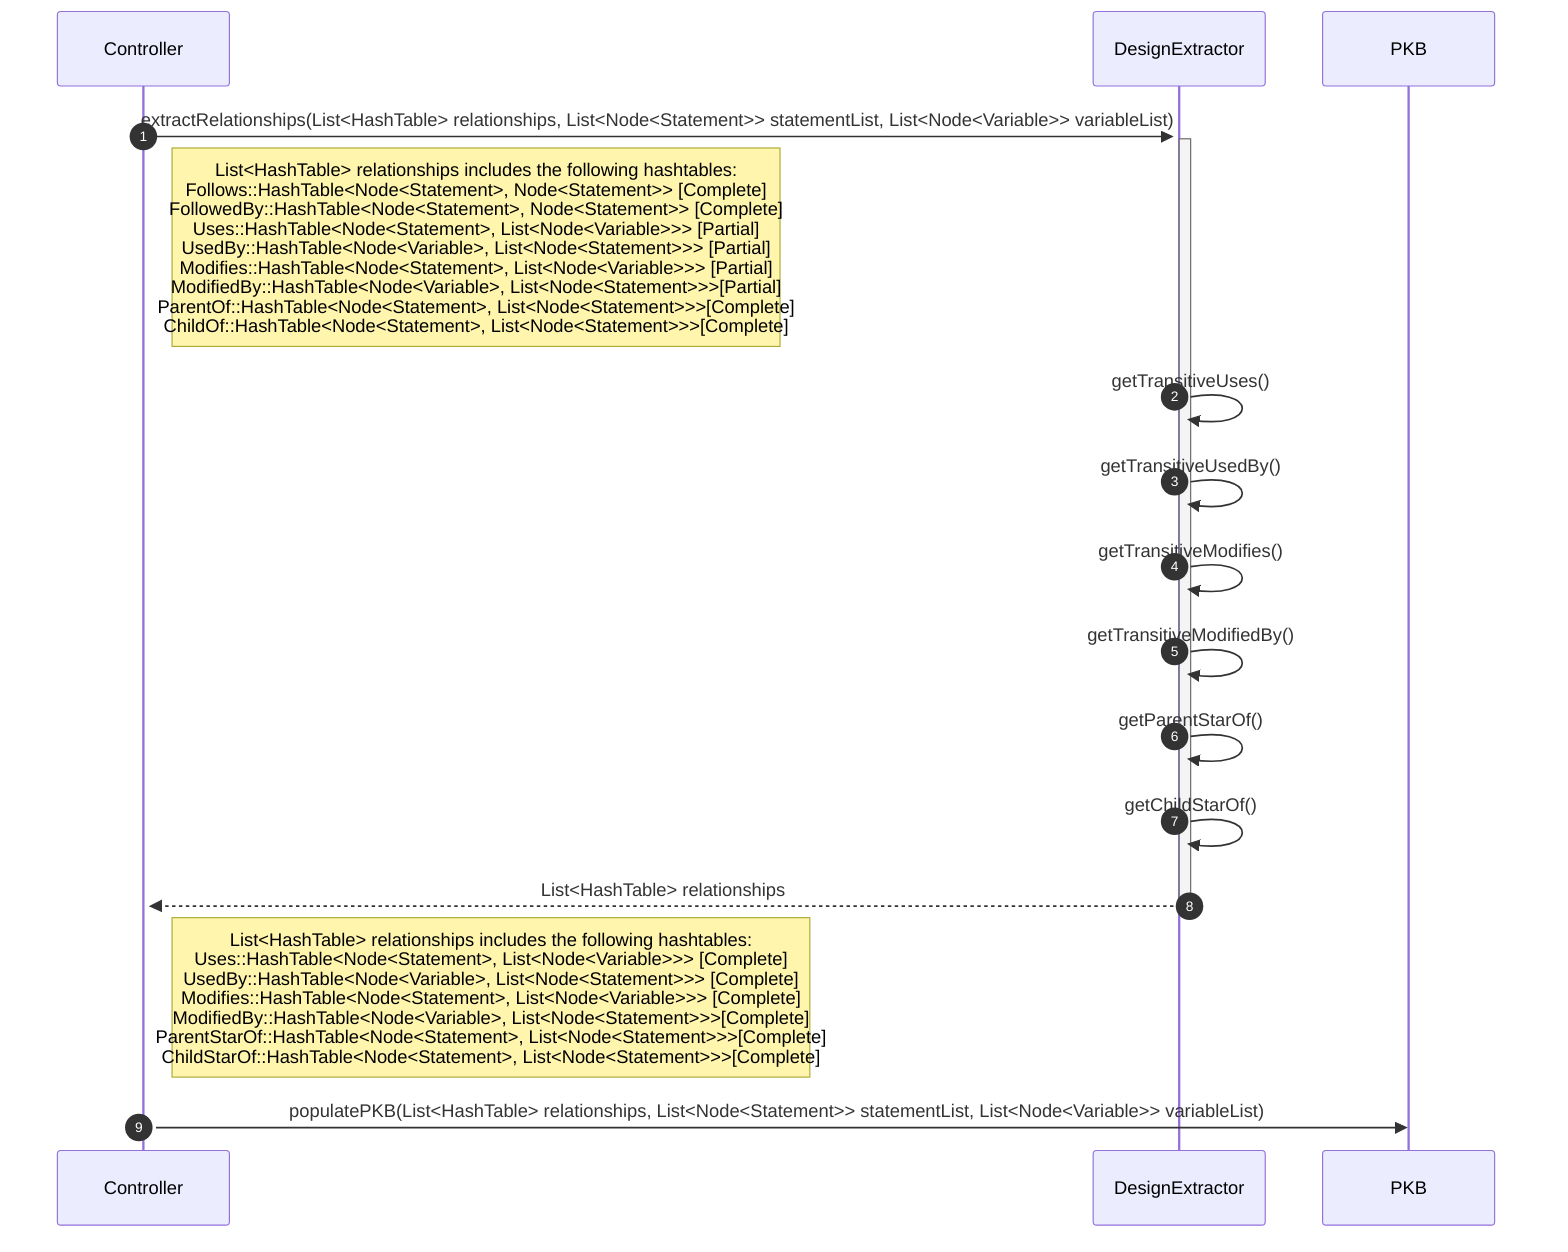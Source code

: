 sequenceDiagram
    autonumber
    Controller ->>+ DesignExtractor: extractRelationships(List<HashTable> relationships, List<Node<Statement>> statementList, List<Node<Variable>> variableList)
    activate DesignExtractor

    Note right of Controller: List<HashTable> relationships includes the following hashtables: <br/> Follows::HashTable<Node<Statement>, Node<Statement>> [Complete]<br/> FollowedBy::HashTable<Node<Statement>, Node<Statement>> [Complete]<br/> Uses::HashTable<Node<Statement>, List<Node<Variable>>> [Partial] <br/> UsedBy::HashTable<Node<Variable>, List<Node<Statement>>> [Partial] <br/> Modifies::HashTable<Node<Statement>, List<Node<Variable>>> [Partial]<br/> ModifiedBy::HashTable<Node<Variable>, List<Node<Statement>>>[Partial] <br/> ParentOf::HashTable<Node<Statement>, List<Node<Statement>>>[Complete] <br/> ChildOf::HashTable<Node<Statement>, List<Node<Statement>>>[Complete]

    DesignExtractor ->> DesignExtractor: getTransitiveUses()

    DesignExtractor ->> DesignExtractor: getTransitiveUsedBy()

    DesignExtractor ->> DesignExtractor: getTransitiveModifies()

    DesignExtractor ->> DesignExtractor: getTransitiveModifiedBy()

    DesignExtractor ->> DesignExtractor: getParentStarOf()

    DesignExtractor ->> DesignExtractor: getChildStarOf()

    DesignExtractor -->>+ Controller: List<HashTable> relationships
    deactivate DesignExtractor
    Note right of Controller: List<HashTable> relationships includes the following hashtables:<br/> Uses::HashTable<Node<Statement>, List<Node<Variable>>> [Complete] <br/> UsedBy::HashTable<Node<Variable>, List<Node<Statement>>> [Complete] <br/> Modifies::HashTable<Node<Statement>, List<Node<Variable>>> [Complete]<br/> ModifiedBy::HashTable<Node<Variable>, List<Node<Statement>>>[Complete] <br/> ParentStarOf::HashTable<Node<Statement>, List<Node<Statement>>>[Complete] <br/> ChildStarOf::HashTable<Node<Statement>, List<Node<Statement>>>[Complete]

    Controller ->> PKB: populatePKB(List<HashTable> relationships, List<Node<Statement>> statementList, List<Node<Variable>> variableList)
